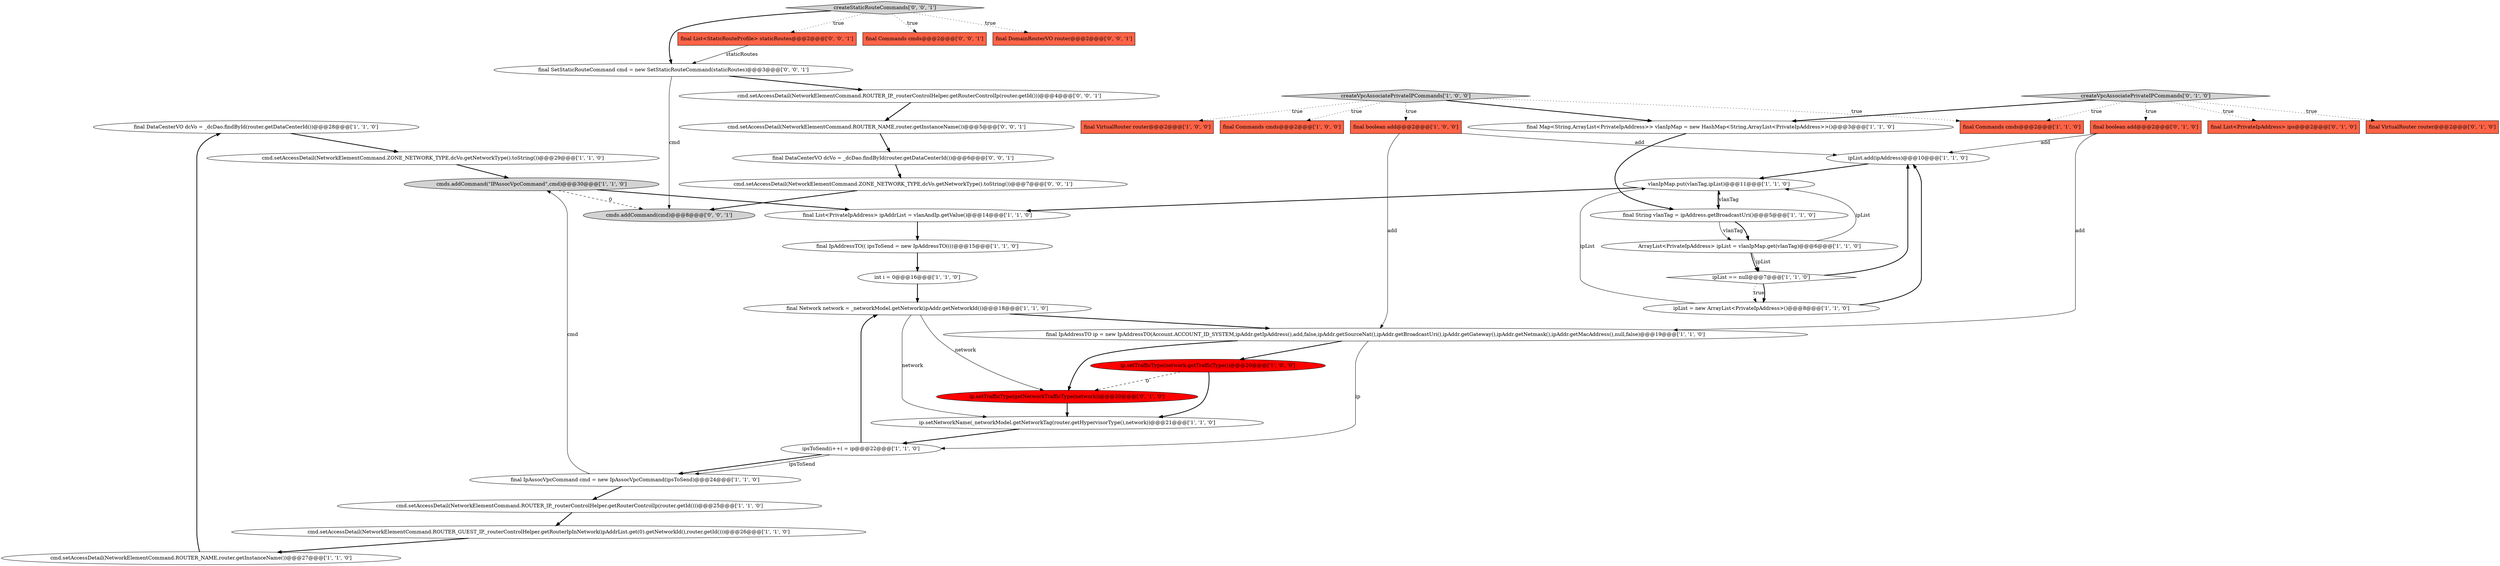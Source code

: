 digraph {
11 [style = filled, label = "final DataCenterVO dcVo = _dcDao.findById(router.getDataCenterId())@@@28@@@['1', '1', '0']", fillcolor = white, shape = ellipse image = "AAA0AAABBB1BBB"];
40 [style = filled, label = "cmd.setAccessDetail(NetworkElementCommand.ROUTER_NAME,router.getInstanceName())@@@5@@@['0', '0', '1']", fillcolor = white, shape = ellipse image = "AAA0AAABBB3BBB"];
7 [style = filled, label = "final Commands cmds@@@2@@@['1', '0', '0']", fillcolor = tomato, shape = box image = "AAA0AAABBB1BBB"];
39 [style = filled, label = "createStaticRouteCommands['0', '0', '1']", fillcolor = lightgray, shape = diamond image = "AAA0AAABBB3BBB"];
13 [style = filled, label = "ArrayList<PrivateIpAddress> ipList = vlanIpMap.get(vlanTag)@@@6@@@['1', '1', '0']", fillcolor = white, shape = ellipse image = "AAA0AAABBB1BBB"];
35 [style = filled, label = "final Commands cmds@@@2@@@['0', '0', '1']", fillcolor = tomato, shape = box image = "AAA0AAABBB3BBB"];
28 [style = filled, label = "final boolean add@@@2@@@['0', '1', '0']", fillcolor = tomato, shape = box image = "AAA0AAABBB2BBB"];
18 [style = filled, label = "ipList == null@@@7@@@['1', '1', '0']", fillcolor = white, shape = diamond image = "AAA0AAABBB1BBB"];
5 [style = filled, label = "ip.setNetworkName(_networkModel.getNetworkTag(router.getHypervisorType(),network))@@@21@@@['1', '1', '0']", fillcolor = white, shape = ellipse image = "AAA0AAABBB1BBB"];
32 [style = filled, label = "final DomainRouterVO router@@@2@@@['0', '0', '1']", fillcolor = tomato, shape = box image = "AAA0AAABBB3BBB"];
24 [style = filled, label = "final Commands cmds@@@2@@@['1', '1', '0']", fillcolor = tomato, shape = box image = "AAA0AAABBB1BBB"];
26 [style = filled, label = "final Network network = _networkModel.getNetwork(ipAddr.getNetworkId())@@@18@@@['1', '1', '0']", fillcolor = white, shape = ellipse image = "AAA0AAABBB1BBB"];
20 [style = filled, label = "cmds.addCommand(\"IPAssocVpcCommand\",cmd)@@@30@@@['1', '1', '0']", fillcolor = lightgray, shape = ellipse image = "AAA0AAABBB1BBB"];
38 [style = filled, label = "cmds.addCommand(cmd)@@@8@@@['0', '0', '1']", fillcolor = lightgray, shape = ellipse image = "AAA0AAABBB3BBB"];
29 [style = filled, label = "final List<PrivateIpAddress> ips@@@2@@@['0', '1', '0']", fillcolor = tomato, shape = box image = "AAA0AAABBB2BBB"];
15 [style = filled, label = "cmd.setAccessDetail(NetworkElementCommand.ROUTER_NAME,router.getInstanceName())@@@27@@@['1', '1', '0']", fillcolor = white, shape = ellipse image = "AAA0AAABBB1BBB"];
10 [style = filled, label = "cmd.setAccessDetail(NetworkElementCommand.ROUTER_IP,_routerControlHelper.getRouterControlIp(router.getId()))@@@25@@@['1', '1', '0']", fillcolor = white, shape = ellipse image = "AAA0AAABBB1BBB"];
33 [style = filled, label = "final SetStaticRouteCommand cmd = new SetStaticRouteCommand(staticRoutes)@@@3@@@['0', '0', '1']", fillcolor = white, shape = ellipse image = "AAA0AAABBB3BBB"];
21 [style = filled, label = "final Map<String,ArrayList<PrivateIpAddress>> vlanIpMap = new HashMap<String,ArrayList<PrivateIpAddress>>()@@@3@@@['1', '1', '0']", fillcolor = white, shape = ellipse image = "AAA0AAABBB1BBB"];
23 [style = filled, label = "final String vlanTag = ipAddress.getBroadcastUri()@@@5@@@['1', '1', '0']", fillcolor = white, shape = ellipse image = "AAA0AAABBB1BBB"];
34 [style = filled, label = "cmd.setAccessDetail(NetworkElementCommand.ZONE_NETWORK_TYPE,dcVo.getNetworkType().toString())@@@7@@@['0', '0', '1']", fillcolor = white, shape = ellipse image = "AAA0AAABBB3BBB"];
22 [style = filled, label = "vlanIpMap.put(vlanTag,ipList)@@@11@@@['1', '1', '0']", fillcolor = white, shape = ellipse image = "AAA0AAABBB1BBB"];
6 [style = filled, label = "createVpcAssociatePrivateIPCommands['1', '0', '0']", fillcolor = lightgray, shape = diamond image = "AAA0AAABBB1BBB"];
14 [style = filled, label = "final IpAddressTO ip = new IpAddressTO(Account.ACCOUNT_ID_SYSTEM,ipAddr.getIpAddress(),add,false,ipAddr.getSourceNat(),ipAddr.getBroadcastUri(),ipAddr.getGateway(),ipAddr.getNetmask(),ipAddr.getMacAddress(),null,false)@@@19@@@['1', '1', '0']", fillcolor = white, shape = ellipse image = "AAA0AAABBB1BBB"];
25 [style = filled, label = "ipList = new ArrayList<PrivateIpAddress>()@@@8@@@['1', '1', '0']", fillcolor = white, shape = ellipse image = "AAA0AAABBB1BBB"];
3 [style = filled, label = "final VirtualRouter router@@@2@@@['1', '0', '0']", fillcolor = tomato, shape = box image = "AAA0AAABBB1BBB"];
31 [style = filled, label = "ip.setTrafficType(getNetworkTrafficType(network))@@@20@@@['0', '1', '0']", fillcolor = red, shape = ellipse image = "AAA1AAABBB2BBB"];
37 [style = filled, label = "final List<StaticRouteProfile> staticRoutes@@@2@@@['0', '0', '1']", fillcolor = tomato, shape = box image = "AAA0AAABBB3BBB"];
12 [style = filled, label = "final boolean add@@@2@@@['1', '0', '0']", fillcolor = tomato, shape = box image = "AAA0AAABBB1BBB"];
0 [style = filled, label = "ipList.add(ipAddress)@@@10@@@['1', '1', '0']", fillcolor = white, shape = ellipse image = "AAA0AAABBB1BBB"];
2 [style = filled, label = "final IpAssocVpcCommand cmd = new IpAssocVpcCommand(ipsToSend)@@@24@@@['1', '1', '0']", fillcolor = white, shape = ellipse image = "AAA0AAABBB1BBB"];
4 [style = filled, label = "final List<PrivateIpAddress> ipAddrList = vlanAndIp.getValue()@@@14@@@['1', '1', '0']", fillcolor = white, shape = ellipse image = "AAA0AAABBB1BBB"];
16 [style = filled, label = "cmd.setAccessDetail(NetworkElementCommand.ZONE_NETWORK_TYPE,dcVo.getNetworkType().toString())@@@29@@@['1', '1', '0']", fillcolor = white, shape = ellipse image = "AAA0AAABBB1BBB"];
27 [style = filled, label = "final VirtualRouter router@@@2@@@['0', '1', '0']", fillcolor = tomato, shape = box image = "AAA0AAABBB2BBB"];
9 [style = filled, label = "cmd.setAccessDetail(NetworkElementCommand.ROUTER_GUEST_IP,_routerControlHelper.getRouterIpInNetwork(ipAddrList.get(0).getNetworkId(),router.getId()))@@@26@@@['1', '1', '0']", fillcolor = white, shape = ellipse image = "AAA0AAABBB1BBB"];
1 [style = filled, label = "ip.setTrafficType(network.getTrafficType())@@@20@@@['1', '0', '0']", fillcolor = red, shape = ellipse image = "AAA1AAABBB1BBB"];
30 [style = filled, label = "createVpcAssociatePrivateIPCommands['0', '1', '0']", fillcolor = lightgray, shape = diamond image = "AAA0AAABBB2BBB"];
41 [style = filled, label = "cmd.setAccessDetail(NetworkElementCommand.ROUTER_IP,_routerControlHelper.getRouterControlIp(router.getId()))@@@4@@@['0', '0', '1']", fillcolor = white, shape = ellipse image = "AAA0AAABBB3BBB"];
8 [style = filled, label = "ipsToSend(i++( = ip@@@22@@@['1', '1', '0']", fillcolor = white, shape = ellipse image = "AAA0AAABBB1BBB"];
19 [style = filled, label = "int i = 0@@@16@@@['1', '1', '0']", fillcolor = white, shape = ellipse image = "AAA0AAABBB1BBB"];
36 [style = filled, label = "final DataCenterVO dcVo = _dcDao.findById(router.getDataCenterId())@@@6@@@['0', '0', '1']", fillcolor = white, shape = ellipse image = "AAA0AAABBB3BBB"];
17 [style = filled, label = "final IpAddressTO(( ipsToSend = new IpAddressTO((((@@@15@@@['1', '1', '0']", fillcolor = white, shape = ellipse image = "AAA0AAABBB1BBB"];
25->0 [style = bold, label=""];
1->5 [style = bold, label=""];
11->16 [style = bold, label=""];
39->35 [style = dotted, label="true"];
5->8 [style = bold, label=""];
26->5 [style = solid, label="network"];
6->24 [style = dotted, label="true"];
33->38 [style = solid, label="cmd"];
4->17 [style = bold, label=""];
18->25 [style = dotted, label="true"];
30->24 [style = dotted, label="true"];
30->27 [style = dotted, label="true"];
6->21 [style = bold, label=""];
28->0 [style = solid, label="add"];
31->5 [style = bold, label=""];
23->13 [style = solid, label="vlanTag"];
1->31 [style = dashed, label="0"];
26->14 [style = bold, label=""];
28->14 [style = solid, label="add"];
8->26 [style = bold, label=""];
33->41 [style = bold, label=""];
2->20 [style = solid, label="cmd"];
23->22 [style = solid, label="vlanTag"];
2->10 [style = bold, label=""];
37->33 [style = solid, label="staticRoutes"];
22->23 [style = bold, label=""];
13->18 [style = solid, label="ipList"];
17->19 [style = bold, label=""];
14->1 [style = bold, label=""];
39->33 [style = bold, label=""];
20->4 [style = bold, label=""];
22->4 [style = bold, label=""];
30->29 [style = dotted, label="true"];
39->37 [style = dotted, label="true"];
30->21 [style = bold, label=""];
15->11 [style = bold, label=""];
20->38 [style = dashed, label="0"];
8->2 [style = bold, label=""];
41->40 [style = bold, label=""];
12->14 [style = solid, label="add"];
23->13 [style = bold, label=""];
40->36 [style = bold, label=""];
9->15 [style = bold, label=""];
19->26 [style = bold, label=""];
39->32 [style = dotted, label="true"];
0->22 [style = bold, label=""];
14->31 [style = bold, label=""];
18->25 [style = bold, label=""];
6->7 [style = dotted, label="true"];
10->9 [style = bold, label=""];
12->0 [style = solid, label="add"];
14->8 [style = solid, label="ip"];
34->38 [style = bold, label=""];
6->12 [style = dotted, label="true"];
26->31 [style = solid, label="network"];
6->3 [style = dotted, label="true"];
30->28 [style = dotted, label="true"];
13->22 [style = solid, label="ipList"];
16->20 [style = bold, label=""];
25->22 [style = solid, label="ipList"];
8->2 [style = solid, label="ipsToSend"];
18->0 [style = bold, label=""];
36->34 [style = bold, label=""];
13->18 [style = bold, label=""];
21->23 [style = bold, label=""];
}
